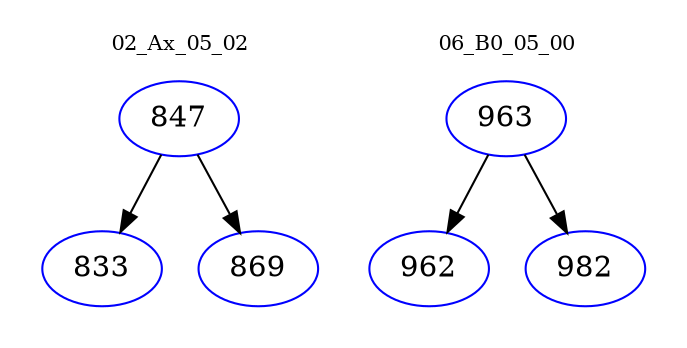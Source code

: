 digraph{
subgraph cluster_0 {
color = white
label = "02_Ax_05_02";
fontsize=10;
T0_847 [label="847", color="blue"]
T0_847 -> T0_833 [color="black"]
T0_833 [label="833", color="blue"]
T0_847 -> T0_869 [color="black"]
T0_869 [label="869", color="blue"]
}
subgraph cluster_1 {
color = white
label = "06_B0_05_00";
fontsize=10;
T1_963 [label="963", color="blue"]
T1_963 -> T1_962 [color="black"]
T1_962 [label="962", color="blue"]
T1_963 -> T1_982 [color="black"]
T1_982 [label="982", color="blue"]
}
}
